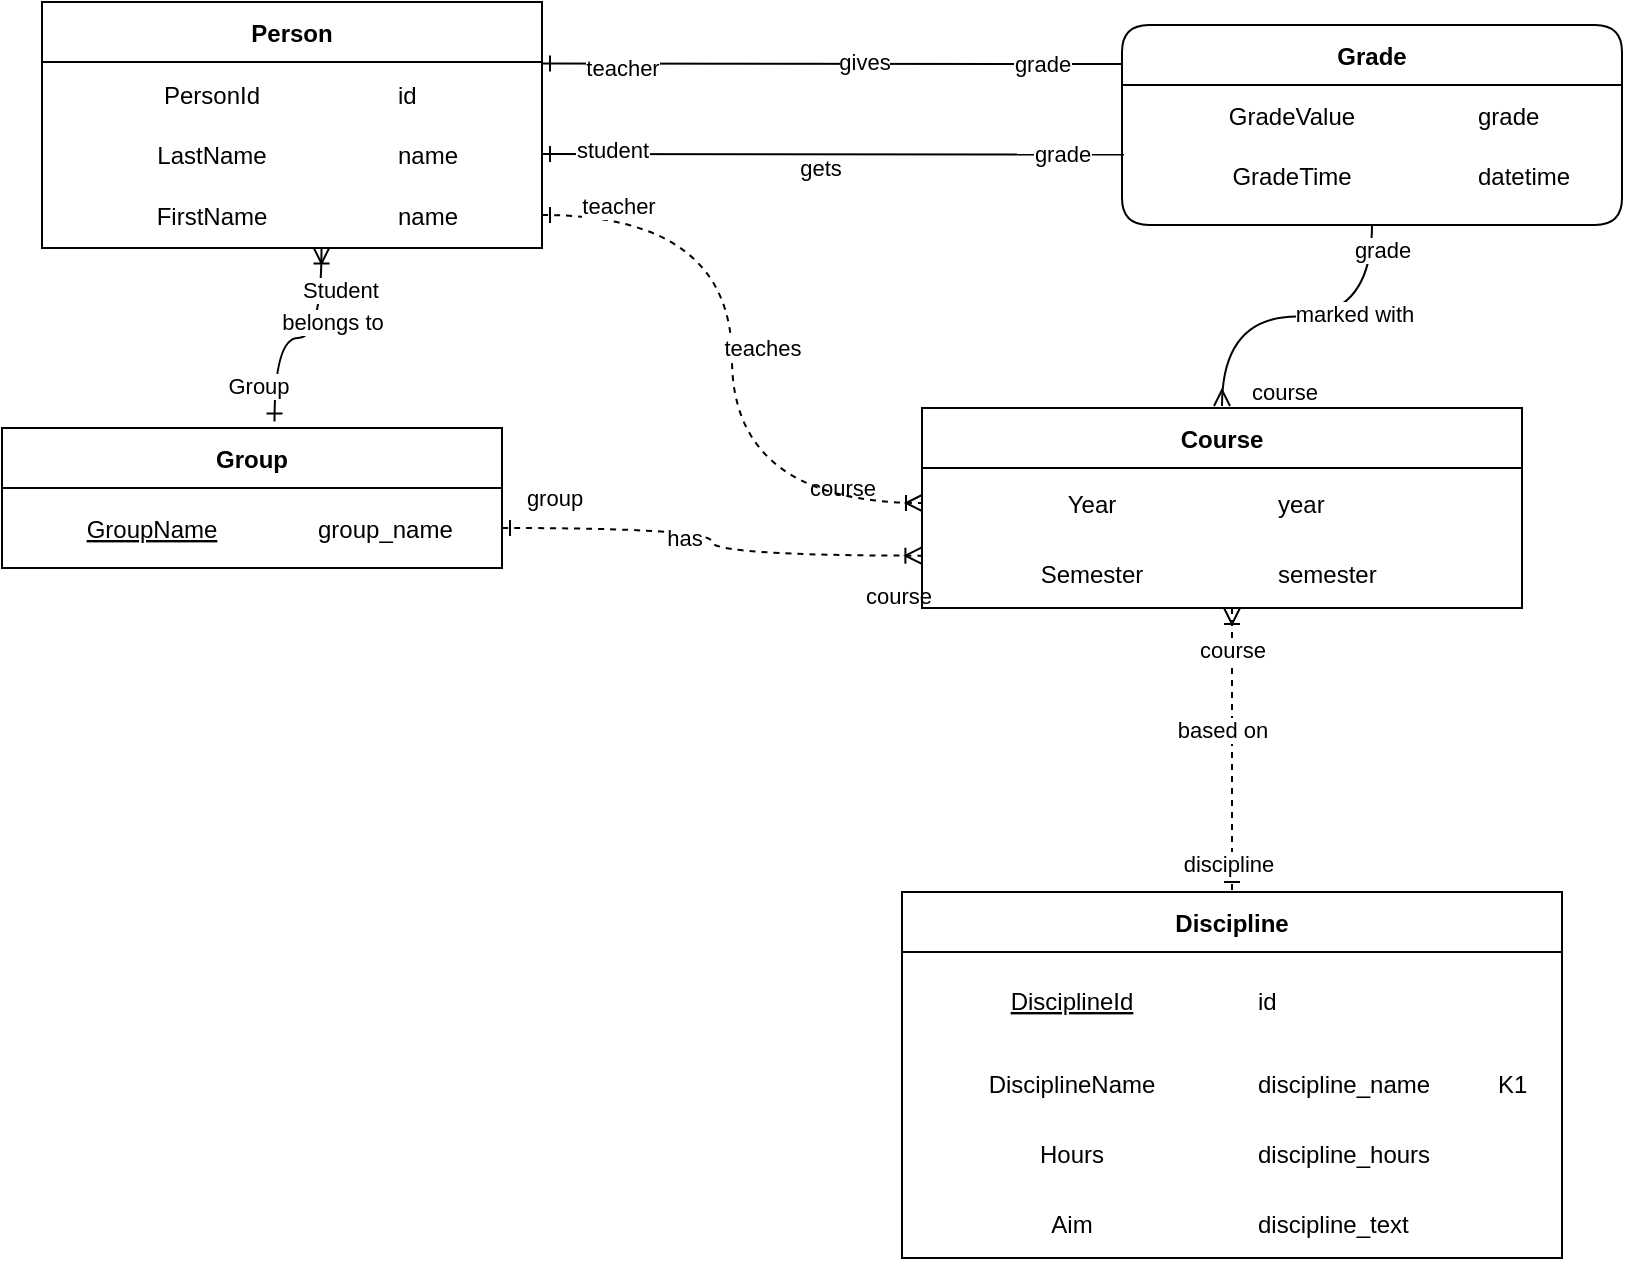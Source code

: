 <mxfile version="21.7.4" type="github">
  <diagram id="R2lEEEUBdFMjLlhIrx00" name="Page-1">
    <mxGraphModel dx="1122" dy="695" grid="1" gridSize="10" guides="1" tooltips="1" connect="1" arrows="1" fold="1" page="1" pageScale="1" pageWidth="850" pageHeight="1100" math="0" shadow="0" extFonts="Permanent Marker^https://fonts.googleapis.com/css?family=Permanent+Marker">
      <root>
        <mxCell id="0" />
        <mxCell id="1" parent="0" />
        <mxCell id="BaDLSpwHCjFPU6KFAHDN-38" style="edgeStyle=orthogonalEdgeStyle;curved=1;rounded=0;orthogonalLoop=1;jettySize=auto;html=1;startArrow=ERoneToMany;startFill=0;endArrow=ERone;endFill=0;entryX=0.545;entryY=-0.046;entryDx=0;entryDy=0;exitX=0.559;exitY=0.991;exitDx=0;exitDy=0;entryPerimeter=0;exitPerimeter=0;" edge="1" parent="1" source="BaDLSpwHCjFPU6KFAHDN-8" target="BaDLSpwHCjFPU6KFAHDN-27">
          <mxGeometry relative="1" as="geometry">
            <mxPoint x="280" y="600" as="sourcePoint" />
            <mxPoint x="440" y="598.53" as="targetPoint" />
          </mxGeometry>
        </mxCell>
        <mxCell id="BaDLSpwHCjFPU6KFAHDN-39" value="Student" style="edgeLabel;html=1;align=center;verticalAlign=middle;resizable=0;points=[];" vertex="1" connectable="0" parent="BaDLSpwHCjFPU6KFAHDN-38">
          <mxGeometry x="-0.78" y="-1" relative="1" as="geometry">
            <mxPoint x="10" y="9" as="offset" />
          </mxGeometry>
        </mxCell>
        <mxCell id="BaDLSpwHCjFPU6KFAHDN-40" value="belongs to" style="edgeLabel;html=1;align=center;verticalAlign=middle;resizable=0;points=[];" vertex="1" connectable="0" parent="BaDLSpwHCjFPU6KFAHDN-38">
          <mxGeometry relative="1" as="geometry">
            <mxPoint x="15" y="-8" as="offset" />
          </mxGeometry>
        </mxCell>
        <mxCell id="BaDLSpwHCjFPU6KFAHDN-41" value="Group" style="edgeLabel;html=1;align=center;verticalAlign=middle;resizable=0;points=[];" vertex="1" connectable="0" parent="BaDLSpwHCjFPU6KFAHDN-38">
          <mxGeometry x="0.84" y="1" relative="1" as="geometry">
            <mxPoint x="-10" y="-9" as="offset" />
          </mxGeometry>
        </mxCell>
        <mxCell id="BaDLSpwHCjFPU6KFAHDN-149" style="edgeStyle=orthogonalEdgeStyle;curved=1;rounded=0;orthogonalLoop=1;jettySize=auto;html=1;exitX=1;exitY=0.25;exitDx=0;exitDy=0;endArrow=none;endFill=0;startArrow=ERone;startFill=0;" edge="1" parent="1" source="C-vyLk0tnHw3VtMMgP7b-23">
          <mxGeometry relative="1" as="geometry">
            <mxPoint x="590" y="48" as="targetPoint" />
          </mxGeometry>
        </mxCell>
        <mxCell id="BaDLSpwHCjFPU6KFAHDN-150" value="teacher" style="edgeLabel;html=1;align=center;verticalAlign=middle;resizable=0;points=[];" vertex="1" connectable="0" parent="BaDLSpwHCjFPU6KFAHDN-149">
          <mxGeometry x="-0.585" y="-16" relative="1" as="geometry">
            <mxPoint x="-21" y="-14" as="offset" />
          </mxGeometry>
        </mxCell>
        <mxCell id="BaDLSpwHCjFPU6KFAHDN-151" value="gives" style="edgeLabel;html=1;align=center;verticalAlign=middle;resizable=0;points=[];" vertex="1" connectable="0" parent="BaDLSpwHCjFPU6KFAHDN-149">
          <mxGeometry x="0.107" y="-2" relative="1" as="geometry">
            <mxPoint y="-4" as="offset" />
          </mxGeometry>
        </mxCell>
        <mxCell id="BaDLSpwHCjFPU6KFAHDN-152" value="grade" style="edgeLabel;html=1;align=center;verticalAlign=middle;resizable=0;points=[];" vertex="1" connectable="0" parent="BaDLSpwHCjFPU6KFAHDN-149">
          <mxGeometry x="0.848" relative="1" as="geometry">
            <mxPoint x="-18" as="offset" />
          </mxGeometry>
        </mxCell>
        <mxCell id="C-vyLk0tnHw3VtMMgP7b-23" value="Person" style="shape=table;startSize=30;container=1;collapsible=1;childLayout=tableLayout;fixedRows=0;rowLines=0;fontStyle=1;align=center;resizeLast=1;columnLines=0;" parent="1" vertex="1">
          <mxGeometry x="50" y="17" width="250" height="123.0" as="geometry" />
        </mxCell>
        <mxCell id="BaDLSpwHCjFPU6KFAHDN-98" style="shape=partialRectangle;collapsible=0;dropTarget=0;pointerEvents=0;fillColor=none;points=[[0,0.5],[1,0.5]];portConstraint=eastwest;top=0;left=0;right=0;bottom=0;" vertex="1" parent="C-vyLk0tnHw3VtMMgP7b-23">
          <mxGeometry y="30" width="250" height="32" as="geometry" />
        </mxCell>
        <mxCell id="BaDLSpwHCjFPU6KFAHDN-99" value="PersonId" style="shape=partialRectangle;overflow=hidden;connectable=0;fillColor=none;top=0;left=0;bottom=0;right=0;" vertex="1" parent="BaDLSpwHCjFPU6KFAHDN-98">
          <mxGeometry width="170" height="32" as="geometry">
            <mxRectangle width="170" height="32" as="alternateBounds" />
          </mxGeometry>
        </mxCell>
        <mxCell id="BaDLSpwHCjFPU6KFAHDN-100" value="id" style="shape=partialRectangle;overflow=hidden;connectable=0;fillColor=none;top=0;left=0;bottom=0;right=0;align=left;spacingLeft=6;" vertex="1" parent="BaDLSpwHCjFPU6KFAHDN-98">
          <mxGeometry x="170" width="80" height="32" as="geometry">
            <mxRectangle width="80" height="32" as="alternateBounds" />
          </mxGeometry>
        </mxCell>
        <mxCell id="C-vyLk0tnHw3VtMMgP7b-27" value="" style="shape=partialRectangle;collapsible=0;dropTarget=0;pointerEvents=0;fillColor=none;points=[[0,0.5],[1,0.5]];portConstraint=eastwest;top=0;left=0;right=0;bottom=0;" parent="C-vyLk0tnHw3VtMMgP7b-23" vertex="1">
          <mxGeometry y="62" width="250" height="28" as="geometry" />
        </mxCell>
        <mxCell id="C-vyLk0tnHw3VtMMgP7b-28" value="LastName" style="shape=partialRectangle;overflow=hidden;connectable=0;fillColor=none;top=0;left=0;bottom=0;right=0;" parent="C-vyLk0tnHw3VtMMgP7b-27" vertex="1">
          <mxGeometry width="170" height="28" as="geometry">
            <mxRectangle width="170" height="28" as="alternateBounds" />
          </mxGeometry>
        </mxCell>
        <mxCell id="C-vyLk0tnHw3VtMMgP7b-29" value="name" style="shape=partialRectangle;overflow=hidden;connectable=0;fillColor=none;top=0;left=0;bottom=0;right=0;align=left;spacingLeft=6;" parent="C-vyLk0tnHw3VtMMgP7b-27" vertex="1">
          <mxGeometry x="170" width="80" height="28" as="geometry">
            <mxRectangle width="80" height="28" as="alternateBounds" />
          </mxGeometry>
        </mxCell>
        <mxCell id="BaDLSpwHCjFPU6KFAHDN-8" style="shape=partialRectangle;collapsible=0;dropTarget=0;pointerEvents=0;fillColor=none;points=[[0,0.5],[1,0.5]];portConstraint=eastwest;top=0;left=0;right=0;bottom=0;" vertex="1" parent="C-vyLk0tnHw3VtMMgP7b-23">
          <mxGeometry y="90" width="250" height="33" as="geometry" />
        </mxCell>
        <mxCell id="BaDLSpwHCjFPU6KFAHDN-9" value="FirstName" style="shape=partialRectangle;overflow=hidden;connectable=0;fillColor=none;top=0;left=0;bottom=0;right=0;" vertex="1" parent="BaDLSpwHCjFPU6KFAHDN-8">
          <mxGeometry width="170" height="33" as="geometry">
            <mxRectangle width="170" height="33" as="alternateBounds" />
          </mxGeometry>
        </mxCell>
        <mxCell id="BaDLSpwHCjFPU6KFAHDN-10" value="name" style="shape=partialRectangle;overflow=hidden;connectable=0;fillColor=none;top=0;left=0;bottom=0;right=0;align=left;spacingLeft=6;" vertex="1" parent="BaDLSpwHCjFPU6KFAHDN-8">
          <mxGeometry x="170" width="80" height="33" as="geometry">
            <mxRectangle width="80" height="33" as="alternateBounds" />
          </mxGeometry>
        </mxCell>
        <mxCell id="BaDLSpwHCjFPU6KFAHDN-68" style="edgeStyle=orthogonalEdgeStyle;curved=1;rounded=0;orthogonalLoop=1;jettySize=auto;html=1;exitX=0.5;exitY=0;exitDx=0;exitDy=0;endArrow=none;endFill=0;startArrow=ERmany;startFill=0;" edge="1" parent="1" source="BaDLSpwHCjFPU6KFAHDN-124" target="BaDLSpwHCjFPU6KFAHDN-53">
          <mxGeometry relative="1" as="geometry">
            <mxPoint x="770" y="450" as="targetPoint" />
          </mxGeometry>
        </mxCell>
        <mxCell id="BaDLSpwHCjFPU6KFAHDN-69" value="grade" style="edgeLabel;html=1;align=center;verticalAlign=middle;resizable=0;points=[];" vertex="1" connectable="0" parent="BaDLSpwHCjFPU6KFAHDN-68">
          <mxGeometry x="0.687" y="2" relative="1" as="geometry">
            <mxPoint x="7" y="-14" as="offset" />
          </mxGeometry>
        </mxCell>
        <mxCell id="BaDLSpwHCjFPU6KFAHDN-70" value="marked with" style="edgeLabel;html=1;align=center;verticalAlign=middle;resizable=0;points=[];" vertex="1" connectable="0" parent="BaDLSpwHCjFPU6KFAHDN-68">
          <mxGeometry x="-0.096" relative="1" as="geometry">
            <mxPoint x="35" y="-2" as="offset" />
          </mxGeometry>
        </mxCell>
        <mxCell id="BaDLSpwHCjFPU6KFAHDN-71" value="course" style="edgeLabel;html=1;align=center;verticalAlign=middle;resizable=0;points=[];" vertex="1" connectable="0" parent="BaDLSpwHCjFPU6KFAHDN-68">
          <mxGeometry x="-0.878" y="-3" relative="1" as="geometry">
            <mxPoint x="28" y="3" as="offset" />
          </mxGeometry>
        </mxCell>
        <mxCell id="BaDLSpwHCjFPU6KFAHDN-14" value="Discipline" style="shape=table;startSize=30;container=1;collapsible=1;childLayout=tableLayout;fixedRows=1;rowLines=0;fontStyle=1;align=center;resizeLast=1;strokeColor=default;perimeterSpacing=1;strokeWidth=1;swimlaneLine=1;columnLines=0;rounded=0;" vertex="1" parent="1">
          <mxGeometry x="480" y="462" width="330" height="183.0" as="geometry" />
        </mxCell>
        <mxCell id="BaDLSpwHCjFPU6KFAHDN-15" value="" style="shape=partialRectangle;collapsible=0;dropTarget=0;pointerEvents=0;fillColor=none;points=[[0,0.5],[1,0.5]];portConstraint=eastwest;top=0;left=0;right=0;bottom=0;strokeColor=inherit;" vertex="1" parent="BaDLSpwHCjFPU6KFAHDN-14">
          <mxGeometry y="30" width="330" height="48" as="geometry" />
        </mxCell>
        <mxCell id="BaDLSpwHCjFPU6KFAHDN-16" value="DisciplineId" style="shape=partialRectangle;overflow=hidden;connectable=0;fillColor=none;top=0;left=0;bottom=0;right=0;fontStyle=4;strokeColor=inherit;strokeWidth=0;" vertex="1" parent="BaDLSpwHCjFPU6KFAHDN-15">
          <mxGeometry width="170" height="48" as="geometry">
            <mxRectangle width="170" height="48" as="alternateBounds" />
          </mxGeometry>
        </mxCell>
        <mxCell id="BaDLSpwHCjFPU6KFAHDN-17" value="id" style="shape=partialRectangle;overflow=hidden;connectable=0;fillColor=none;top=0;left=0;bottom=0;right=0;align=left;spacingLeft=6;fontStyle=0;strokeColor=inherit;" vertex="1" parent="BaDLSpwHCjFPU6KFAHDN-15">
          <mxGeometry x="170" width="120" height="48" as="geometry">
            <mxRectangle width="120" height="48" as="alternateBounds" />
          </mxGeometry>
        </mxCell>
        <mxCell id="BaDLSpwHCjFPU6KFAHDN-108" style="shape=partialRectangle;overflow=hidden;connectable=0;fillColor=none;top=0;left=0;bottom=0;right=0;align=left;spacingLeft=6;fontStyle=0;strokeColor=inherit;" vertex="1" parent="BaDLSpwHCjFPU6KFAHDN-15">
          <mxGeometry x="290" width="40" height="48" as="geometry">
            <mxRectangle width="40" height="48" as="alternateBounds" />
          </mxGeometry>
        </mxCell>
        <mxCell id="BaDLSpwHCjFPU6KFAHDN-18" value="" style="shape=partialRectangle;collapsible=0;dropTarget=0;pointerEvents=0;fillColor=none;points=[[0,0.5],[1,0.5]];portConstraint=eastwest;top=0;left=0;right=0;bottom=0;" vertex="1" parent="BaDLSpwHCjFPU6KFAHDN-14">
          <mxGeometry y="78" width="330" height="35" as="geometry" />
        </mxCell>
        <mxCell id="BaDLSpwHCjFPU6KFAHDN-19" value="DisciplineName" style="shape=partialRectangle;overflow=hidden;connectable=0;fillColor=none;top=0;left=0;bottom=0;right=0;strokeColor=inherit;" vertex="1" parent="BaDLSpwHCjFPU6KFAHDN-18">
          <mxGeometry width="170" height="35" as="geometry">
            <mxRectangle width="170" height="35" as="alternateBounds" />
          </mxGeometry>
        </mxCell>
        <mxCell id="BaDLSpwHCjFPU6KFAHDN-20" value="discipline_name" style="shape=partialRectangle;overflow=hidden;connectable=0;fillColor=none;top=0;left=0;bottom=0;right=0;align=left;spacingLeft=6;perimeterSpacing=4;strokeColor=default;strokeWidth=0;" vertex="1" parent="BaDLSpwHCjFPU6KFAHDN-18">
          <mxGeometry x="170" width="120" height="35" as="geometry">
            <mxRectangle width="120" height="35" as="alternateBounds" />
          </mxGeometry>
        </mxCell>
        <mxCell id="BaDLSpwHCjFPU6KFAHDN-109" value="K1" style="shape=partialRectangle;overflow=hidden;connectable=0;fillColor=none;top=0;left=0;bottom=0;right=0;align=left;spacingLeft=6;perimeterSpacing=4;strokeColor=default;strokeWidth=0;" vertex="1" parent="BaDLSpwHCjFPU6KFAHDN-18">
          <mxGeometry x="290" width="40" height="35" as="geometry">
            <mxRectangle width="40" height="35" as="alternateBounds" />
          </mxGeometry>
        </mxCell>
        <mxCell id="BaDLSpwHCjFPU6KFAHDN-105" style="shape=partialRectangle;collapsible=0;dropTarget=0;pointerEvents=0;fillColor=none;points=[[0,0.5],[1,0.5]];portConstraint=eastwest;top=0;left=0;right=0;bottom=0;" vertex="1" parent="BaDLSpwHCjFPU6KFAHDN-14">
          <mxGeometry y="113" width="330" height="35" as="geometry" />
        </mxCell>
        <mxCell id="BaDLSpwHCjFPU6KFAHDN-106" value="Hours" style="shape=partialRectangle;overflow=hidden;connectable=0;fillColor=none;top=0;left=0;bottom=0;right=0;strokeColor=inherit;" vertex="1" parent="BaDLSpwHCjFPU6KFAHDN-105">
          <mxGeometry width="170" height="35" as="geometry">
            <mxRectangle width="170" height="35" as="alternateBounds" />
          </mxGeometry>
        </mxCell>
        <mxCell id="BaDLSpwHCjFPU6KFAHDN-107" value="discipline_hours" style="shape=partialRectangle;overflow=hidden;connectable=0;fillColor=none;top=0;left=0;bottom=0;right=0;align=left;spacingLeft=6;perimeterSpacing=4;strokeColor=default;strokeWidth=0;" vertex="1" parent="BaDLSpwHCjFPU6KFAHDN-105">
          <mxGeometry x="170" width="120" height="35" as="geometry">
            <mxRectangle width="120" height="35" as="alternateBounds" />
          </mxGeometry>
        </mxCell>
        <mxCell id="BaDLSpwHCjFPU6KFAHDN-110" style="shape=partialRectangle;overflow=hidden;connectable=0;fillColor=none;top=0;left=0;bottom=0;right=0;align=left;spacingLeft=6;perimeterSpacing=4;strokeColor=default;strokeWidth=0;" vertex="1" parent="BaDLSpwHCjFPU6KFAHDN-105">
          <mxGeometry x="290" width="40" height="35" as="geometry">
            <mxRectangle width="40" height="35" as="alternateBounds" />
          </mxGeometry>
        </mxCell>
        <mxCell id="BaDLSpwHCjFPU6KFAHDN-137" style="shape=partialRectangle;collapsible=0;dropTarget=0;pointerEvents=0;fillColor=none;points=[[0,0.5],[1,0.5]];portConstraint=eastwest;top=0;left=0;right=0;bottom=0;" vertex="1" parent="BaDLSpwHCjFPU6KFAHDN-14">
          <mxGeometry y="148" width="330" height="35" as="geometry" />
        </mxCell>
        <mxCell id="BaDLSpwHCjFPU6KFAHDN-138" value="Aim" style="shape=partialRectangle;overflow=hidden;connectable=0;fillColor=none;top=0;left=0;bottom=0;right=0;strokeColor=inherit;" vertex="1" parent="BaDLSpwHCjFPU6KFAHDN-137">
          <mxGeometry width="170" height="35" as="geometry">
            <mxRectangle width="170" height="35" as="alternateBounds" />
          </mxGeometry>
        </mxCell>
        <mxCell id="BaDLSpwHCjFPU6KFAHDN-139" value="discipline_text" style="shape=partialRectangle;overflow=hidden;connectable=0;fillColor=none;top=0;left=0;bottom=0;right=0;align=left;spacingLeft=6;perimeterSpacing=4;strokeColor=default;strokeWidth=0;" vertex="1" parent="BaDLSpwHCjFPU6KFAHDN-137">
          <mxGeometry x="170" width="120" height="35" as="geometry">
            <mxRectangle width="120" height="35" as="alternateBounds" />
          </mxGeometry>
        </mxCell>
        <mxCell id="BaDLSpwHCjFPU6KFAHDN-140" style="shape=partialRectangle;overflow=hidden;connectable=0;fillColor=none;top=0;left=0;bottom=0;right=0;align=left;spacingLeft=6;perimeterSpacing=4;strokeColor=default;strokeWidth=0;" vertex="1" parent="BaDLSpwHCjFPU6KFAHDN-137">
          <mxGeometry x="290" width="40" height="35" as="geometry">
            <mxRectangle width="40" height="35" as="alternateBounds" />
          </mxGeometry>
        </mxCell>
        <mxCell id="BaDLSpwHCjFPU6KFAHDN-27" value="Group" style="shape=table;startSize=30;container=1;collapsible=1;childLayout=tableLayout;fixedRows=0;rowLines=0;fontStyle=1;align=center;resizeLast=1;columnLines=0;" vertex="1" parent="1">
          <mxGeometry x="30" y="230" width="250" height="70" as="geometry" />
        </mxCell>
        <mxCell id="BaDLSpwHCjFPU6KFAHDN-28" value="" style="shape=partialRectangle;collapsible=0;dropTarget=0;pointerEvents=0;fillColor=none;points=[[0,0.5],[1,0.5]];portConstraint=eastwest;top=0;left=0;right=0;bottom=1;" vertex="1" parent="BaDLSpwHCjFPU6KFAHDN-27">
          <mxGeometry y="30" width="250" height="40" as="geometry" />
        </mxCell>
        <mxCell id="BaDLSpwHCjFPU6KFAHDN-29" value="GroupName" style="shape=partialRectangle;overflow=hidden;connectable=0;fillColor=none;top=0;left=0;bottom=0;right=0;fontStyle=4;" vertex="1" parent="BaDLSpwHCjFPU6KFAHDN-28">
          <mxGeometry width="150" height="40" as="geometry">
            <mxRectangle width="150" height="40" as="alternateBounds" />
          </mxGeometry>
        </mxCell>
        <mxCell id="BaDLSpwHCjFPU6KFAHDN-30" value="group_name" style="shape=partialRectangle;overflow=hidden;connectable=0;fillColor=none;top=0;left=0;bottom=0;right=0;align=left;spacingLeft=6;fontStyle=0;" vertex="1" parent="BaDLSpwHCjFPU6KFAHDN-28">
          <mxGeometry x="150" width="100" height="40" as="geometry">
            <mxRectangle width="100" height="40" as="alternateBounds" />
          </mxGeometry>
        </mxCell>
        <mxCell id="BaDLSpwHCjFPU6KFAHDN-34" style="edgeStyle=orthogonalEdgeStyle;rounded=0;orthogonalLoop=1;jettySize=auto;html=1;exitX=1;exitY=0.5;exitDx=0;exitDy=0;endArrow=ERoneToMany;endFill=0;curved=1;startArrow=ERone;startFill=0;entryX=-0.001;entryY=0.252;entryDx=0;entryDy=0;entryPerimeter=0;dashed=1;" edge="1" parent="1" source="BaDLSpwHCjFPU6KFAHDN-28" target="BaDLSpwHCjFPU6KFAHDN-133">
          <mxGeometry relative="1" as="geometry">
            <mxPoint x="340" y="440" as="targetPoint" />
          </mxGeometry>
        </mxCell>
        <mxCell id="BaDLSpwHCjFPU6KFAHDN-36" value="course" style="edgeLabel;html=1;align=center;verticalAlign=middle;resizable=0;points=[];" vertex="1" connectable="0" parent="BaDLSpwHCjFPU6KFAHDN-34">
          <mxGeometry x="0.506" y="-1" relative="1" as="geometry">
            <mxPoint x="15" y="-35" as="offset" />
          </mxGeometry>
        </mxCell>
        <mxCell id="BaDLSpwHCjFPU6KFAHDN-51" value="group" style="edgeLabel;html=1;align=center;verticalAlign=middle;resizable=0;points=[];" vertex="1" connectable="0" parent="BaDLSpwHCjFPU6KFAHDN-34">
          <mxGeometry x="-0.8" y="2" relative="1" as="geometry">
            <mxPoint x="3" y="-13" as="offset" />
          </mxGeometry>
        </mxCell>
        <mxCell id="BaDLSpwHCjFPU6KFAHDN-52" value="has" style="edgeLabel;html=1;align=center;verticalAlign=middle;resizable=0;points=[];" vertex="1" connectable="0" parent="BaDLSpwHCjFPU6KFAHDN-34">
          <mxGeometry x="-0.071" y="-2" relative="1" as="geometry">
            <mxPoint x="-13" y="3" as="offset" />
          </mxGeometry>
        </mxCell>
        <mxCell id="BaDLSpwHCjFPU6KFAHDN-42" style="edgeStyle=orthogonalEdgeStyle;curved=1;rounded=0;orthogonalLoop=1;jettySize=auto;html=1;exitX=1;exitY=0.5;exitDx=0;exitDy=0;endArrow=ERoneToMany;endFill=0;startArrow=ERone;startFill=0;entryX=0;entryY=0.5;entryDx=0;entryDy=0;dashed=1;" edge="1" parent="1" source="BaDLSpwHCjFPU6KFAHDN-8" target="BaDLSpwHCjFPU6KFAHDN-129">
          <mxGeometry relative="1" as="geometry">
            <mxPoint x="470" y="200" as="targetPoint" />
          </mxGeometry>
        </mxCell>
        <mxCell id="BaDLSpwHCjFPU6KFAHDN-47" value="teacher" style="edgeLabel;html=1;align=center;verticalAlign=middle;resizable=0;points=[];" vertex="1" connectable="0" parent="BaDLSpwHCjFPU6KFAHDN-42">
          <mxGeometry x="-0.835" relative="1" as="geometry">
            <mxPoint x="10" y="-5" as="offset" />
          </mxGeometry>
        </mxCell>
        <mxCell id="BaDLSpwHCjFPU6KFAHDN-49" value="teaches" style="edgeLabel;html=1;align=center;verticalAlign=middle;resizable=0;points=[];" vertex="1" connectable="0" parent="BaDLSpwHCjFPU6KFAHDN-42">
          <mxGeometry x="-0.047" y="-5" relative="1" as="geometry">
            <mxPoint x="20" y="2" as="offset" />
          </mxGeometry>
        </mxCell>
        <mxCell id="BaDLSpwHCjFPU6KFAHDN-50" value="course" style="edgeLabel;html=1;align=center;verticalAlign=middle;resizable=0;points=[];" vertex="1" connectable="0" parent="BaDLSpwHCjFPU6KFAHDN-42">
          <mxGeometry x="0.741" y="-4" relative="1" as="geometry">
            <mxPoint x="31" y="42" as="offset" />
          </mxGeometry>
        </mxCell>
        <mxCell id="BaDLSpwHCjFPU6KFAHDN-53" value="Grade" style="shape=table;startSize=30;container=1;collapsible=1;childLayout=tableLayout;fixedRows=1;rowLines=0;fontStyle=1;align=center;resizeLast=1;rounded=1;columnLines=0;" vertex="1" parent="1">
          <mxGeometry x="590" y="28.5" width="250" height="100" as="geometry" />
        </mxCell>
        <mxCell id="BaDLSpwHCjFPU6KFAHDN-57" value="" style="shape=partialRectangle;collapsible=0;dropTarget=0;pointerEvents=0;fillColor=none;points=[[0,0.5],[1,0.5]];portConstraint=eastwest;top=0;left=0;right=0;bottom=0;" vertex="1" parent="BaDLSpwHCjFPU6KFAHDN-53">
          <mxGeometry y="30" width="250" height="30" as="geometry" />
        </mxCell>
        <mxCell id="BaDLSpwHCjFPU6KFAHDN-58" value="GradeValue" style="shape=partialRectangle;overflow=hidden;connectable=0;fillColor=none;top=0;left=0;bottom=0;right=0;" vertex="1" parent="BaDLSpwHCjFPU6KFAHDN-57">
          <mxGeometry width="170" height="30" as="geometry">
            <mxRectangle width="170" height="30" as="alternateBounds" />
          </mxGeometry>
        </mxCell>
        <mxCell id="BaDLSpwHCjFPU6KFAHDN-59" value="grade" style="shape=partialRectangle;overflow=hidden;connectable=0;fillColor=none;top=0;left=0;bottom=0;right=0;align=left;spacingLeft=6;" vertex="1" parent="BaDLSpwHCjFPU6KFAHDN-57">
          <mxGeometry x="170" width="80" height="30" as="geometry">
            <mxRectangle width="80" height="30" as="alternateBounds" />
          </mxGeometry>
        </mxCell>
        <mxCell id="BaDLSpwHCjFPU6KFAHDN-80" style="shape=partialRectangle;collapsible=0;dropTarget=0;pointerEvents=0;fillColor=none;points=[[0,0.5],[1,0.5]];portConstraint=eastwest;top=0;left=0;right=0;bottom=0;" vertex="1" parent="BaDLSpwHCjFPU6KFAHDN-53">
          <mxGeometry y="60" width="250" height="30" as="geometry" />
        </mxCell>
        <mxCell id="BaDLSpwHCjFPU6KFAHDN-81" value="GradeTime" style="shape=partialRectangle;overflow=hidden;connectable=0;fillColor=none;top=0;left=0;bottom=0;right=0;" vertex="1" parent="BaDLSpwHCjFPU6KFAHDN-80">
          <mxGeometry width="170" height="30" as="geometry">
            <mxRectangle width="170" height="30" as="alternateBounds" />
          </mxGeometry>
        </mxCell>
        <mxCell id="BaDLSpwHCjFPU6KFAHDN-82" value="datetime" style="shape=partialRectangle;overflow=hidden;connectable=0;fillColor=none;top=0;left=0;bottom=0;right=0;align=left;spacingLeft=6;" vertex="1" parent="BaDLSpwHCjFPU6KFAHDN-80">
          <mxGeometry x="170" width="80" height="30" as="geometry">
            <mxRectangle width="80" height="30" as="alternateBounds" />
          </mxGeometry>
        </mxCell>
        <mxCell id="BaDLSpwHCjFPU6KFAHDN-60" style="edgeStyle=orthogonalEdgeStyle;curved=1;rounded=0;orthogonalLoop=1;jettySize=auto;html=1;exitX=1;exitY=0.5;exitDx=0;exitDy=0;entryX=0.007;entryY=0.924;entryDx=0;entryDy=0;endArrow=ERzeroToOne;endFill=0;startArrow=ERone;startFill=0;entryPerimeter=0;" edge="1" parent="1" source="BaDLSpwHCjFPU6KFAHDN-11" target="BaDLSpwHCjFPU6KFAHDN-57">
          <mxGeometry relative="1" as="geometry" />
        </mxCell>
        <mxCell id="BaDLSpwHCjFPU6KFAHDN-61" value="Student" style="edgeLabel;html=1;align=center;verticalAlign=middle;resizable=0;points=[];" vertex="1" connectable="0" parent="BaDLSpwHCjFPU6KFAHDN-60">
          <mxGeometry x="-0.763" y="-1" relative="1" as="geometry">
            <mxPoint x="4" as="offset" />
          </mxGeometry>
        </mxCell>
        <mxCell id="BaDLSpwHCjFPU6KFAHDN-63" value="grade" style="edgeLabel;html=1;align=center;verticalAlign=middle;resizable=0;points=[];" vertex="1" connectable="0" parent="BaDLSpwHCjFPU6KFAHDN-60">
          <mxGeometry x="0.84" y="-2" relative="1" as="geometry">
            <mxPoint x="-22" as="offset" />
          </mxGeometry>
        </mxCell>
        <mxCell id="BaDLSpwHCjFPU6KFAHDN-78" value="has" style="edgeLabel;html=1;align=center;verticalAlign=middle;resizable=0;points=[];" vertex="1" connectable="0" parent="BaDLSpwHCjFPU6KFAHDN-60">
          <mxGeometry x="0.009" y="1" relative="1" as="geometry">
            <mxPoint as="offset" />
          </mxGeometry>
        </mxCell>
        <mxCell id="BaDLSpwHCjFPU6KFAHDN-142" style="rounded=0;orthogonalLoop=1;jettySize=auto;html=1;entryX=0.5;entryY=0;entryDx=0;entryDy=0;endArrow=ERone;endFill=0;startArrow=ERoneToMany;startFill=0;targetPerimeterSpacing=-1;dashed=1;" edge="1" parent="1" target="BaDLSpwHCjFPU6KFAHDN-14">
          <mxGeometry relative="1" as="geometry">
            <mxPoint x="340" y="480" as="targetPoint" />
            <mxPoint x="645" y="320" as="sourcePoint" />
          </mxGeometry>
        </mxCell>
        <mxCell id="BaDLSpwHCjFPU6KFAHDN-143" value="сourse" style="edgeLabel;html=1;align=center;verticalAlign=middle;resizable=0;points=[];" vertex="1" connectable="0" parent="BaDLSpwHCjFPU6KFAHDN-142">
          <mxGeometry x="-0.854" relative="1" as="geometry">
            <mxPoint y="10" as="offset" />
          </mxGeometry>
        </mxCell>
        <mxCell id="BaDLSpwHCjFPU6KFAHDN-144" value="based on" style="edgeLabel;html=1;align=center;verticalAlign=middle;resizable=0;points=[];" vertex="1" connectable="0" parent="BaDLSpwHCjFPU6KFAHDN-142">
          <mxGeometry x="0.319" y="-20" relative="1" as="geometry">
            <mxPoint x="15" y="-32" as="offset" />
          </mxGeometry>
        </mxCell>
        <mxCell id="BaDLSpwHCjFPU6KFAHDN-145" value="discipline" style="edgeLabel;html=1;align=center;verticalAlign=middle;resizable=0;points=[];" vertex="1" connectable="0" parent="BaDLSpwHCjFPU6KFAHDN-142">
          <mxGeometry x="0.808" y="-2" relative="1" as="geometry">
            <mxPoint as="offset" />
          </mxGeometry>
        </mxCell>
        <mxCell id="BaDLSpwHCjFPU6KFAHDN-124" value="Course" style="shape=table;startSize=30;container=1;collapsible=1;childLayout=tableLayout;fixedRows=1;rowLines=0;fontStyle=1;align=center;resizeLast=1;strokeColor=default;perimeterSpacing=1;strokeWidth=1;swimlaneLine=1;columnLines=0;rounded=0;" vertex="1" parent="1">
          <mxGeometry x="490" y="220" width="300" height="100" as="geometry" />
        </mxCell>
        <mxCell id="BaDLSpwHCjFPU6KFAHDN-129" value="" style="shape=partialRectangle;collapsible=0;dropTarget=0;pointerEvents=0;fillColor=none;points=[[0,0.5],[1,0.5]];portConstraint=eastwest;top=0;left=0;right=0;bottom=0;" vertex="1" parent="BaDLSpwHCjFPU6KFAHDN-124">
          <mxGeometry y="30" width="300" height="35" as="geometry" />
        </mxCell>
        <mxCell id="BaDLSpwHCjFPU6KFAHDN-130" value="Year" style="shape=partialRectangle;overflow=hidden;connectable=0;fillColor=none;top=0;left=0;bottom=0;right=0;strokeColor=inherit;" vertex="1" parent="BaDLSpwHCjFPU6KFAHDN-129">
          <mxGeometry width="170" height="35" as="geometry">
            <mxRectangle width="170" height="35" as="alternateBounds" />
          </mxGeometry>
        </mxCell>
        <mxCell id="BaDLSpwHCjFPU6KFAHDN-131" value="year" style="shape=partialRectangle;overflow=hidden;connectable=0;fillColor=none;top=0;left=0;bottom=0;right=0;align=left;spacingLeft=6;perimeterSpacing=4;strokeColor=default;strokeWidth=0;" vertex="1" parent="BaDLSpwHCjFPU6KFAHDN-129">
          <mxGeometry x="170" width="90" height="35" as="geometry">
            <mxRectangle width="90" height="35" as="alternateBounds" />
          </mxGeometry>
        </mxCell>
        <mxCell id="BaDLSpwHCjFPU6KFAHDN-132" value="" style="shape=partialRectangle;overflow=hidden;connectable=0;fillColor=none;top=0;left=0;bottom=0;right=0;align=left;spacingLeft=6;perimeterSpacing=4;strokeColor=default;strokeWidth=0;" vertex="1" parent="BaDLSpwHCjFPU6KFAHDN-129">
          <mxGeometry x="260" width="40" height="35" as="geometry">
            <mxRectangle width="40" height="35" as="alternateBounds" />
          </mxGeometry>
        </mxCell>
        <mxCell id="BaDLSpwHCjFPU6KFAHDN-133" style="shape=partialRectangle;collapsible=0;dropTarget=0;pointerEvents=0;fillColor=none;points=[[0,0.5],[1,0.5]];portConstraint=eastwest;top=0;left=0;right=0;bottom=0;" vertex="1" parent="BaDLSpwHCjFPU6KFAHDN-124">
          <mxGeometry y="65" width="300" height="35" as="geometry" />
        </mxCell>
        <mxCell id="BaDLSpwHCjFPU6KFAHDN-134" value="Semester" style="shape=partialRectangle;overflow=hidden;connectable=0;fillColor=none;top=0;left=0;bottom=0;right=0;strokeColor=inherit;" vertex="1" parent="BaDLSpwHCjFPU6KFAHDN-133">
          <mxGeometry width="170" height="35" as="geometry">
            <mxRectangle width="170" height="35" as="alternateBounds" />
          </mxGeometry>
        </mxCell>
        <mxCell id="BaDLSpwHCjFPU6KFAHDN-135" value="semester" style="shape=partialRectangle;overflow=hidden;connectable=0;fillColor=none;top=0;left=0;bottom=0;right=0;align=left;spacingLeft=6;perimeterSpacing=4;strokeColor=default;strokeWidth=0;" vertex="1" parent="BaDLSpwHCjFPU6KFAHDN-133">
          <mxGeometry x="170" width="90" height="35" as="geometry">
            <mxRectangle width="90" height="35" as="alternateBounds" />
          </mxGeometry>
        </mxCell>
        <mxCell id="BaDLSpwHCjFPU6KFAHDN-136" style="shape=partialRectangle;overflow=hidden;connectable=0;fillColor=none;top=0;left=0;bottom=0;right=0;align=left;spacingLeft=6;perimeterSpacing=4;strokeColor=default;strokeWidth=0;" vertex="1" parent="BaDLSpwHCjFPU6KFAHDN-133">
          <mxGeometry x="260" width="40" height="35" as="geometry">
            <mxRectangle width="40" height="35" as="alternateBounds" />
          </mxGeometry>
        </mxCell>
        <mxCell id="BaDLSpwHCjFPU6KFAHDN-153" style="edgeStyle=orthogonalEdgeStyle;curved=1;rounded=0;orthogonalLoop=1;jettySize=auto;html=1;exitX=1;exitY=0.5;exitDx=0;exitDy=0;entryX=0.004;entryY=0.158;entryDx=0;entryDy=0;entryPerimeter=0;endArrow=none;endFill=0;startArrow=ERone;startFill=0;" edge="1" parent="1" source="C-vyLk0tnHw3VtMMgP7b-27" target="BaDLSpwHCjFPU6KFAHDN-80">
          <mxGeometry relative="1" as="geometry" />
        </mxCell>
        <mxCell id="BaDLSpwHCjFPU6KFAHDN-154" value="student" style="edgeLabel;html=1;align=center;verticalAlign=middle;resizable=0;points=[];" vertex="1" connectable="0" parent="BaDLSpwHCjFPU6KFAHDN-153">
          <mxGeometry x="-0.891" y="2" relative="1" as="geometry">
            <mxPoint x="19" as="offset" />
          </mxGeometry>
        </mxCell>
        <mxCell id="BaDLSpwHCjFPU6KFAHDN-155" value="gets" style="edgeLabel;html=1;align=center;verticalAlign=middle;resizable=0;points=[];" vertex="1" connectable="0" parent="BaDLSpwHCjFPU6KFAHDN-153">
          <mxGeometry x="-0.091" y="14" relative="1" as="geometry">
            <mxPoint x="6" y="21" as="offset" />
          </mxGeometry>
        </mxCell>
        <mxCell id="BaDLSpwHCjFPU6KFAHDN-156" value="grade" style="edgeLabel;html=1;align=center;verticalAlign=middle;resizable=0;points=[];" vertex="1" connectable="0" parent="BaDLSpwHCjFPU6KFAHDN-153">
          <mxGeometry x="0.854" relative="1" as="geometry">
            <mxPoint x="-10" as="offset" />
          </mxGeometry>
        </mxCell>
      </root>
    </mxGraphModel>
  </diagram>
</mxfile>
